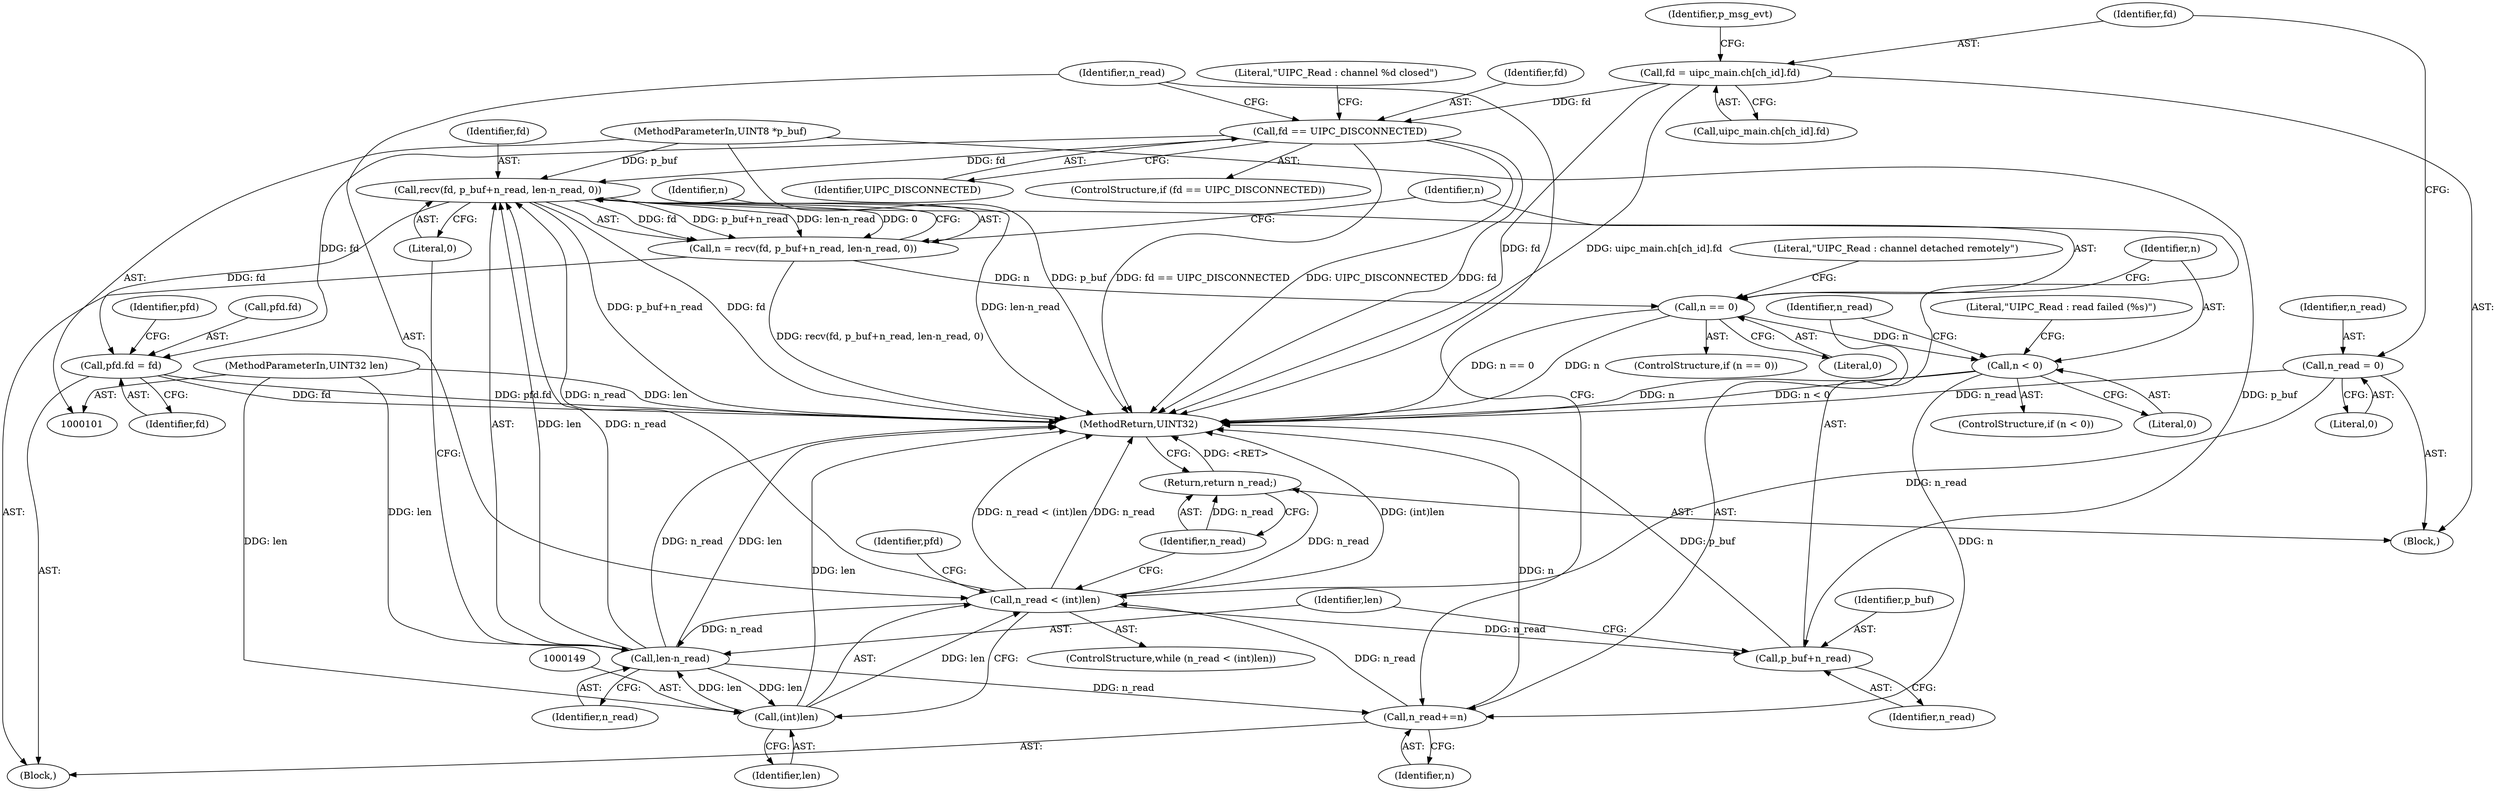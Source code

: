 digraph "0_Android_472271b153c5dc53c28beac55480a8d8434b2d5c_70@API" {
"1000208" [label="(Call,recv(fd, p_buf+n_read, len-n_read, 0))"];
"1000136" [label="(Call,fd == UIPC_DISCONNECTED)"];
"1000113" [label="(Call,fd = uipc_main.ch[ch_id].fd)"];
"1000104" [label="(MethodParameterIn,UINT8 *p_buf)"];
"1000146" [label="(Call,n_read < (int)len)"];
"1000109" [label="(Call,n_read = 0)"];
"1000241" [label="(Call,n_read+=n)"];
"1000231" [label="(Call,n < 0)"];
"1000218" [label="(Call,n == 0)"];
"1000206" [label="(Call,n = recv(fd, p_buf+n_read, len-n_read, 0))"];
"1000208" [label="(Call,recv(fd, p_buf+n_read, len-n_read, 0))"];
"1000213" [label="(Call,len-n_read)"];
"1000148" [label="(Call,(int)len)"];
"1000105" [label="(MethodParameterIn,UINT32 len)"];
"1000152" [label="(Call,pfd.fd = fd)"];
"1000210" [label="(Call,p_buf+n_read)"];
"1000244" [label="(Return,return n_read;)"];
"1000242" [label="(Identifier,n_read)"];
"1000145" [label="(ControlStructure,while (n_read < (int)len))"];
"1000243" [label="(Identifier,n)"];
"1000213" [label="(Call,len-n_read)"];
"1000233" [label="(Literal,0)"];
"1000137" [label="(Identifier,fd)"];
"1000223" [label="(Literal,\"UIPC_Read : channel detached remotely\")"];
"1000104" [label="(MethodParameterIn,UINT8 *p_buf)"];
"1000141" [label="(Literal,\"UIPC_Read : channel %d closed\")"];
"1000111" [label="(Literal,0)"];
"1000151" [label="(Block,)"];
"1000219" [label="(Identifier,n)"];
"1000159" [label="(Identifier,pfd)"];
"1000153" [label="(Call,pfd.fd)"];
"1000150" [label="(Identifier,len)"];
"1000210" [label="(Call,p_buf+n_read)"];
"1000152" [label="(Call,pfd.fd = fd)"];
"1000106" [label="(Block,)"];
"1000214" [label="(Identifier,len)"];
"1000156" [label="(Identifier,fd)"];
"1000115" [label="(Call,uipc_main.ch[ch_id].fd)"];
"1000220" [label="(Literal,0)"];
"1000136" [label="(Call,fd == UIPC_DISCONNECTED)"];
"1000231" [label="(Call,n < 0)"];
"1000217" [label="(ControlStructure,if (n == 0))"];
"1000206" [label="(Call,n = recv(fd, p_buf+n_read, len-n_read, 0))"];
"1000244" [label="(Return,return n_read;)"];
"1000135" [label="(ControlStructure,if (fd == UIPC_DISCONNECTED))"];
"1000110" [label="(Identifier,n_read)"];
"1000114" [label="(Identifier,fd)"];
"1000209" [label="(Identifier,fd)"];
"1000230" [label="(ControlStructure,if (n < 0))"];
"1000154" [label="(Identifier,pfd)"];
"1000109" [label="(Call,n_read = 0)"];
"1000212" [label="(Identifier,n_read)"];
"1000113" [label="(Call,fd = uipc_main.ch[ch_id].fd)"];
"1000105" [label="(MethodParameterIn,UINT32 len)"];
"1000246" [label="(MethodReturn,UINT32)"];
"1000218" [label="(Call,n == 0)"];
"1000147" [label="(Identifier,n_read)"];
"1000211" [label="(Identifier,p_buf)"];
"1000215" [label="(Identifier,n_read)"];
"1000146" [label="(Call,n_read < (int)len)"];
"1000241" [label="(Call,n_read+=n)"];
"1000245" [label="(Identifier,n_read)"];
"1000236" [label="(Literal,\"UIPC_Read : read failed (%s)\")"];
"1000148" [label="(Call,(int)len)"];
"1000208" [label="(Call,recv(fd, p_buf+n_read, len-n_read, 0))"];
"1000207" [label="(Identifier,n)"];
"1000232" [label="(Identifier,n)"];
"1000138" [label="(Identifier,UIPC_DISCONNECTED)"];
"1000216" [label="(Literal,0)"];
"1000124" [label="(Identifier,p_msg_evt)"];
"1000208" -> "1000206"  [label="AST: "];
"1000208" -> "1000216"  [label="CFG: "];
"1000209" -> "1000208"  [label="AST: "];
"1000210" -> "1000208"  [label="AST: "];
"1000213" -> "1000208"  [label="AST: "];
"1000216" -> "1000208"  [label="AST: "];
"1000206" -> "1000208"  [label="CFG: "];
"1000208" -> "1000246"  [label="DDG: p_buf+n_read"];
"1000208" -> "1000246"  [label="DDG: fd"];
"1000208" -> "1000246"  [label="DDG: len-n_read"];
"1000208" -> "1000152"  [label="DDG: fd"];
"1000208" -> "1000206"  [label="DDG: fd"];
"1000208" -> "1000206"  [label="DDG: p_buf+n_read"];
"1000208" -> "1000206"  [label="DDG: len-n_read"];
"1000208" -> "1000206"  [label="DDG: 0"];
"1000136" -> "1000208"  [label="DDG: fd"];
"1000104" -> "1000208"  [label="DDG: p_buf"];
"1000146" -> "1000208"  [label="DDG: n_read"];
"1000213" -> "1000208"  [label="DDG: len"];
"1000213" -> "1000208"  [label="DDG: n_read"];
"1000136" -> "1000135"  [label="AST: "];
"1000136" -> "1000138"  [label="CFG: "];
"1000137" -> "1000136"  [label="AST: "];
"1000138" -> "1000136"  [label="AST: "];
"1000141" -> "1000136"  [label="CFG: "];
"1000147" -> "1000136"  [label="CFG: "];
"1000136" -> "1000246"  [label="DDG: fd == UIPC_DISCONNECTED"];
"1000136" -> "1000246"  [label="DDG: UIPC_DISCONNECTED"];
"1000136" -> "1000246"  [label="DDG: fd"];
"1000113" -> "1000136"  [label="DDG: fd"];
"1000136" -> "1000152"  [label="DDG: fd"];
"1000113" -> "1000106"  [label="AST: "];
"1000113" -> "1000115"  [label="CFG: "];
"1000114" -> "1000113"  [label="AST: "];
"1000115" -> "1000113"  [label="AST: "];
"1000124" -> "1000113"  [label="CFG: "];
"1000113" -> "1000246"  [label="DDG: fd"];
"1000113" -> "1000246"  [label="DDG: uipc_main.ch[ch_id].fd"];
"1000104" -> "1000101"  [label="AST: "];
"1000104" -> "1000246"  [label="DDG: p_buf"];
"1000104" -> "1000210"  [label="DDG: p_buf"];
"1000146" -> "1000145"  [label="AST: "];
"1000146" -> "1000148"  [label="CFG: "];
"1000147" -> "1000146"  [label="AST: "];
"1000148" -> "1000146"  [label="AST: "];
"1000154" -> "1000146"  [label="CFG: "];
"1000245" -> "1000146"  [label="CFG: "];
"1000146" -> "1000246"  [label="DDG: (int)len"];
"1000146" -> "1000246"  [label="DDG: n_read < (int)len"];
"1000146" -> "1000246"  [label="DDG: n_read"];
"1000109" -> "1000146"  [label="DDG: n_read"];
"1000241" -> "1000146"  [label="DDG: n_read"];
"1000148" -> "1000146"  [label="DDG: len"];
"1000146" -> "1000210"  [label="DDG: n_read"];
"1000146" -> "1000213"  [label="DDG: n_read"];
"1000146" -> "1000244"  [label="DDG: n_read"];
"1000109" -> "1000106"  [label="AST: "];
"1000109" -> "1000111"  [label="CFG: "];
"1000110" -> "1000109"  [label="AST: "];
"1000111" -> "1000109"  [label="AST: "];
"1000114" -> "1000109"  [label="CFG: "];
"1000109" -> "1000246"  [label="DDG: n_read"];
"1000241" -> "1000151"  [label="AST: "];
"1000241" -> "1000243"  [label="CFG: "];
"1000242" -> "1000241"  [label="AST: "];
"1000243" -> "1000241"  [label="AST: "];
"1000147" -> "1000241"  [label="CFG: "];
"1000241" -> "1000246"  [label="DDG: n"];
"1000231" -> "1000241"  [label="DDG: n"];
"1000213" -> "1000241"  [label="DDG: n_read"];
"1000231" -> "1000230"  [label="AST: "];
"1000231" -> "1000233"  [label="CFG: "];
"1000232" -> "1000231"  [label="AST: "];
"1000233" -> "1000231"  [label="AST: "];
"1000236" -> "1000231"  [label="CFG: "];
"1000242" -> "1000231"  [label="CFG: "];
"1000231" -> "1000246"  [label="DDG: n < 0"];
"1000231" -> "1000246"  [label="DDG: n"];
"1000218" -> "1000231"  [label="DDG: n"];
"1000218" -> "1000217"  [label="AST: "];
"1000218" -> "1000220"  [label="CFG: "];
"1000219" -> "1000218"  [label="AST: "];
"1000220" -> "1000218"  [label="AST: "];
"1000223" -> "1000218"  [label="CFG: "];
"1000232" -> "1000218"  [label="CFG: "];
"1000218" -> "1000246"  [label="DDG: n"];
"1000218" -> "1000246"  [label="DDG: n == 0"];
"1000206" -> "1000218"  [label="DDG: n"];
"1000206" -> "1000151"  [label="AST: "];
"1000207" -> "1000206"  [label="AST: "];
"1000219" -> "1000206"  [label="CFG: "];
"1000206" -> "1000246"  [label="DDG: recv(fd, p_buf+n_read, len-n_read, 0)"];
"1000213" -> "1000215"  [label="CFG: "];
"1000214" -> "1000213"  [label="AST: "];
"1000215" -> "1000213"  [label="AST: "];
"1000216" -> "1000213"  [label="CFG: "];
"1000213" -> "1000246"  [label="DDG: len"];
"1000213" -> "1000246"  [label="DDG: n_read"];
"1000213" -> "1000148"  [label="DDG: len"];
"1000148" -> "1000213"  [label="DDG: len"];
"1000105" -> "1000213"  [label="DDG: len"];
"1000148" -> "1000150"  [label="CFG: "];
"1000149" -> "1000148"  [label="AST: "];
"1000150" -> "1000148"  [label="AST: "];
"1000148" -> "1000246"  [label="DDG: len"];
"1000105" -> "1000148"  [label="DDG: len"];
"1000105" -> "1000101"  [label="AST: "];
"1000105" -> "1000246"  [label="DDG: len"];
"1000152" -> "1000151"  [label="AST: "];
"1000152" -> "1000156"  [label="CFG: "];
"1000153" -> "1000152"  [label="AST: "];
"1000156" -> "1000152"  [label="AST: "];
"1000159" -> "1000152"  [label="CFG: "];
"1000152" -> "1000246"  [label="DDG: pfd.fd"];
"1000152" -> "1000246"  [label="DDG: fd"];
"1000210" -> "1000212"  [label="CFG: "];
"1000211" -> "1000210"  [label="AST: "];
"1000212" -> "1000210"  [label="AST: "];
"1000214" -> "1000210"  [label="CFG: "];
"1000210" -> "1000246"  [label="DDG: p_buf"];
"1000244" -> "1000106"  [label="AST: "];
"1000244" -> "1000245"  [label="CFG: "];
"1000245" -> "1000244"  [label="AST: "];
"1000246" -> "1000244"  [label="CFG: "];
"1000244" -> "1000246"  [label="DDG: <RET>"];
"1000245" -> "1000244"  [label="DDG: n_read"];
}
